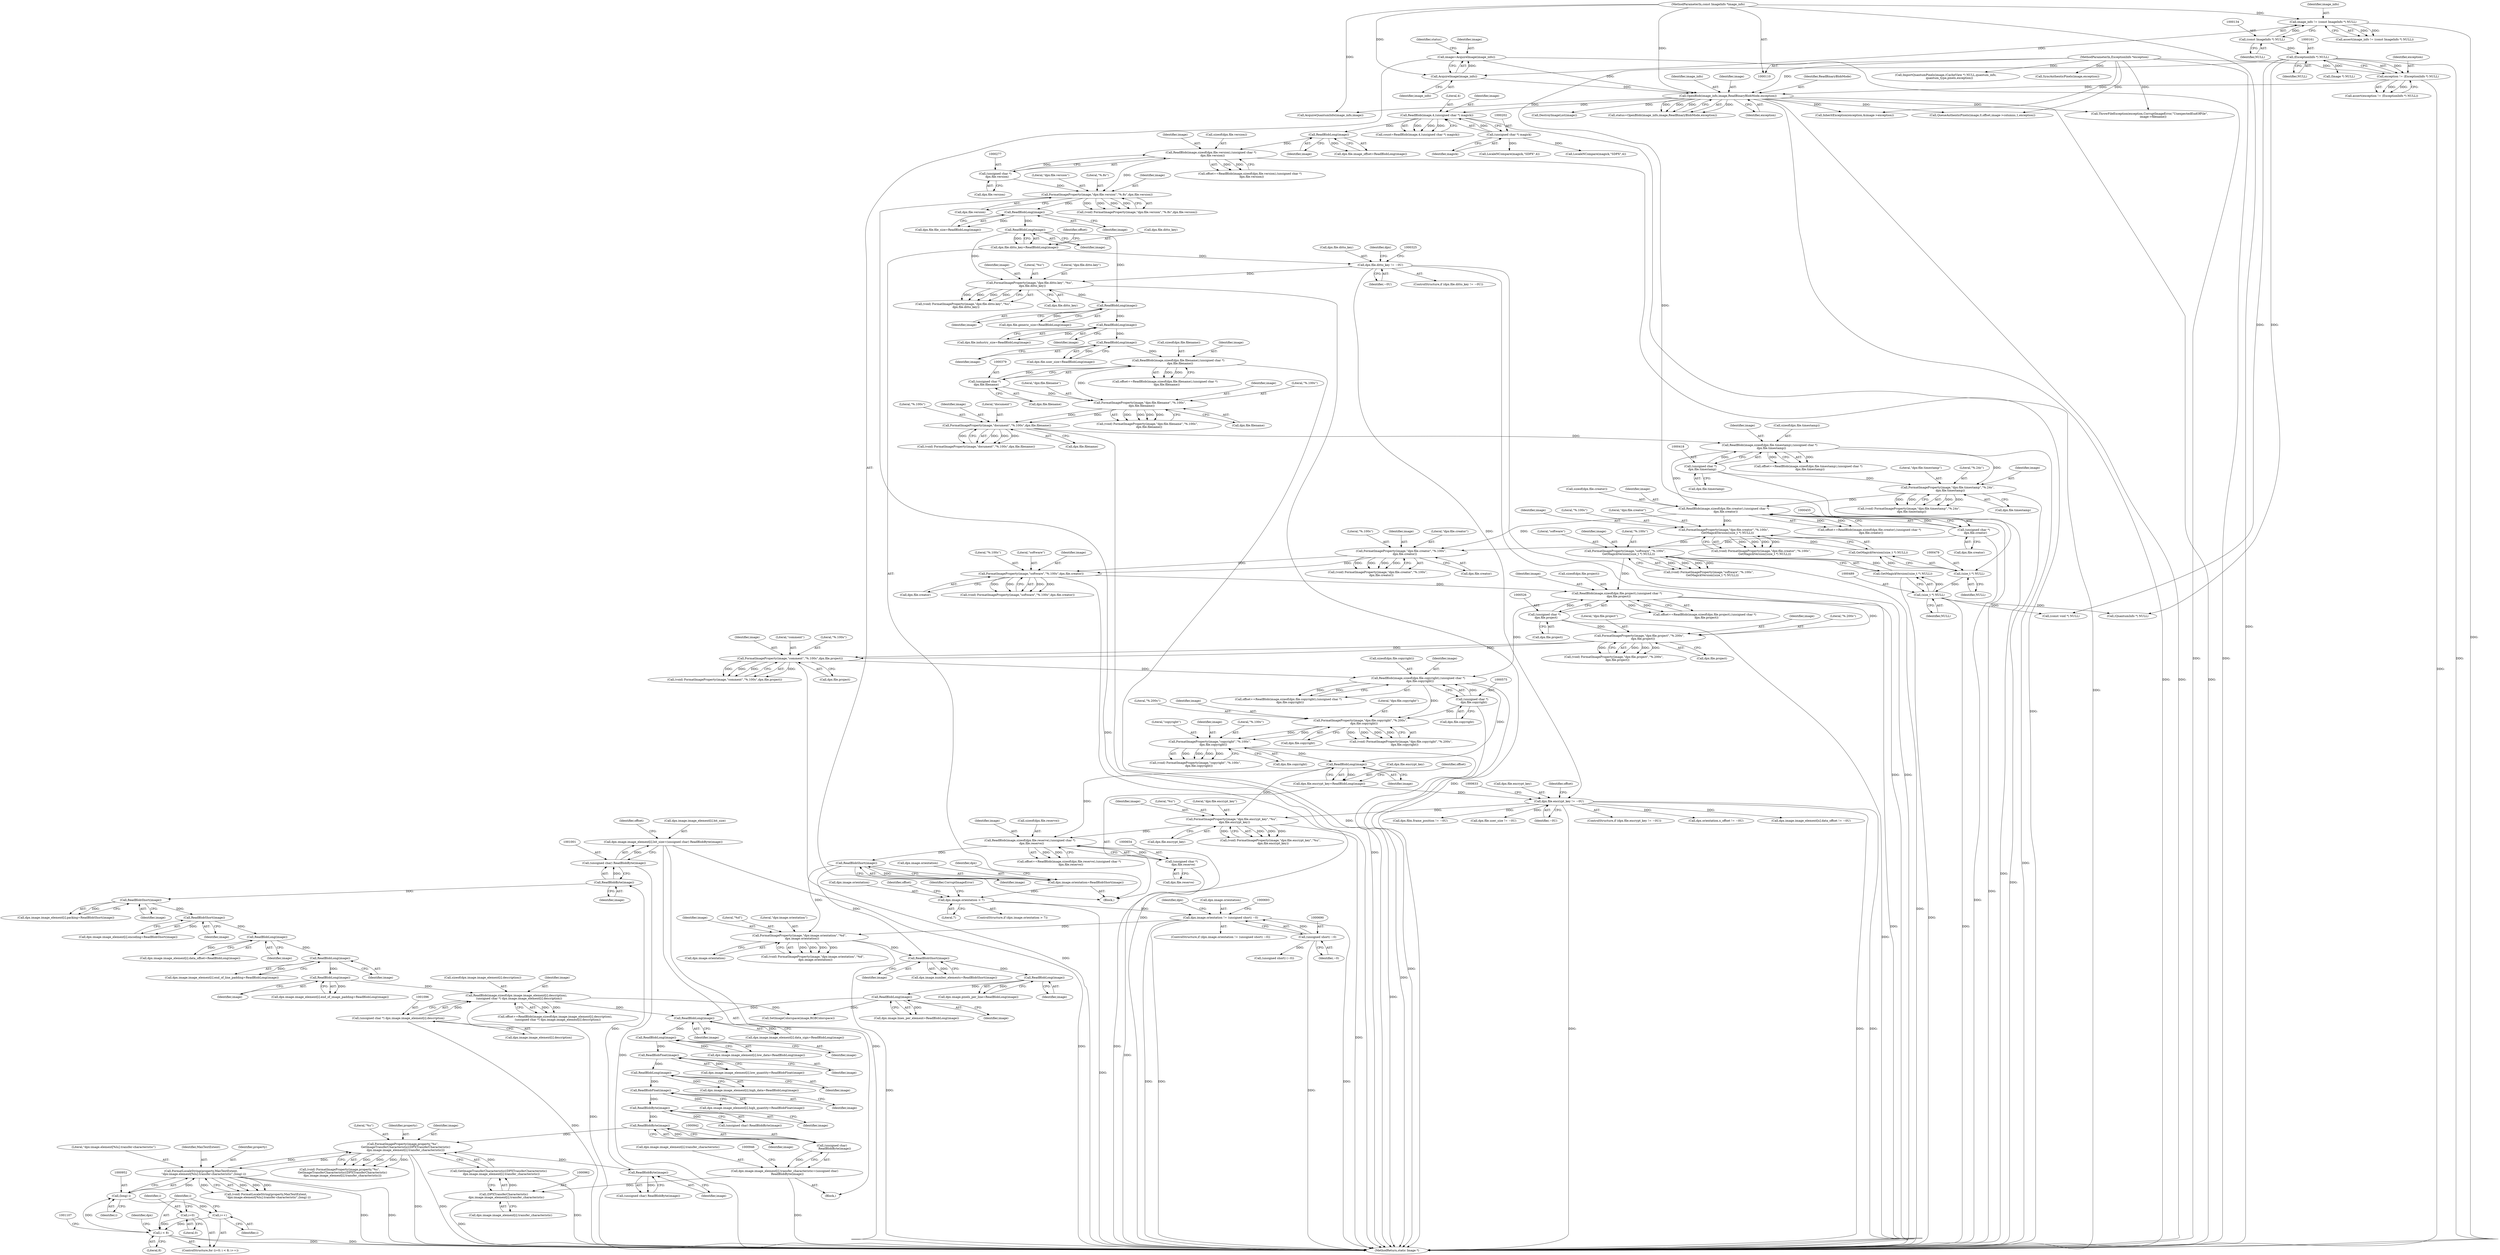 digraph "0_ImageMagick_f6e9d0d9955e85bdd7540b251cd50d598dacc5e6_14@array" {
"1000990" [label="(Call,dpx.image.image_element[i].bit_size=(unsigned char) ReadBlobByte(image))"];
"1001000" [label="(Call,(unsigned char) ReadBlobByte(image))"];
"1001002" [label="(Call,ReadBlobByte(image))"];
"1000986" [label="(Call,ReadBlobByte(image))"];
"1000956" [label="(Call,FormatImageProperty(image,property,\"%s\",\n      GetImageTransferCharacteristic((DPXTransferCharacteristic)\n      dpx.image.image_element[i].transfer_characteristic)))"];
"1000943" [label="(Call,ReadBlobByte(image))"];
"1000927" [label="(Call,ReadBlobByte(image))"];
"1000910" [label="(Call,ReadBlobFloat(image))"];
"1000895" [label="(Call,ReadBlobLong(image))"];
"1000880" [label="(Call,ReadBlobFloat(image))"];
"1000865" [label="(Call,ReadBlobLong(image))"];
"1000850" [label="(Call,ReadBlobLong(image))"];
"1000815" [label="(Call,ReadBlobLong(image))"];
"1000795" [label="(Call,ReadBlobLong(image))"];
"1000773" [label="(Call,ReadBlobShort(image))"];
"1000694" [label="(Call,FormatImageProperty(image,\"dpx:image.orientation\",\"%d\",\n      dpx.image.orientation))"];
"1000666" [label="(Call,ReadBlobShort(image))"];
"1000645" [label="(Call,ReadBlob(image,sizeof(dpx.file.reserve),(unsigned char *)\n    dpx.file.reserve))"];
"1000634" [label="(Call,FormatImageProperty(image,\"dpx:file.encrypt_key\",\"%u\",\n      dpx.file.encrypt_key))"];
"1000619" [label="(Call,ReadBlobLong(image))"];
"1000566" [label="(Call,ReadBlob(image,sizeof(dpx.file.copyright),(unsigned char *)\n    dpx.file.copyright))"];
"1000555" [label="(Call,FormatImageProperty(image,\"comment\",\"%.100s\",dpx.file.project))"];
"1000544" [label="(Call,FormatImageProperty(image,\"dpx:file.project\",\"%.200s\",\n        dpx.file.project))"];
"1000517" [label="(Call,ReadBlob(image,sizeof(dpx.file.project),(unsigned char *)\n    dpx.file.project))"];
"1000506" [label="(Call,FormatImageProperty(image,\"software\",\"%.100s\",dpx.file.creator))"];
"1000495" [label="(Call,FormatImageProperty(image,\"dpx:file.creator\",\"%.100s\",\n        dpx.file.creator))"];
"1000446" [label="(Call,ReadBlob(image,sizeof(dpx.file.creator),(unsigned char *)\n    dpx.file.creator))"];
"1000435" [label="(Call,FormatImageProperty(image,\"dpx:file.timestamp\",\"%.24s\",\n      dpx.file.timestamp))"];
"1000409" [label="(Call,ReadBlob(image,sizeof(dpx.file.timestamp),(unsigned char *)\n    dpx.file.timestamp))"];
"1000398" [label="(Call,FormatImageProperty(image,\"document\",\"%.100s\",dpx.file.filename))"];
"1000387" [label="(Call,FormatImageProperty(image,\"dpx:file.filename\",\"%.100s\",\n    dpx.file.filename))"];
"1000370" [label="(Call,ReadBlob(image,sizeof(dpx.file.filename),(unsigned char *)\n    dpx.file.filename))"];
"1000363" [label="(Call,ReadBlobLong(image))"];
"1000352" [label="(Call,ReadBlobLong(image))"];
"1000341" [label="(Call,ReadBlobLong(image))"];
"1000311" [label="(Call,ReadBlobLong(image))"];
"1000300" [label="(Call,ReadBlobLong(image))"];
"1000285" [label="(Call,FormatImageProperty(image,\"dpx:file.version\",\"%.8s\",dpx.file.version))"];
"1000268" [label="(Call,ReadBlob(image,sizeof(dpx.file.version),(unsigned char *)\n    dpx.file.version))"];
"1000261" [label="(Call,ReadBlobLong(image))"];
"1000198" [label="(Call,ReadBlob(image,4,(unsigned char *) magick))"];
"1000175" [label="(Call,OpenBlob(image_info,image,ReadBinaryBlobMode,exception))"];
"1000171" [label="(Call,AcquireImage(image_info))"];
"1000131" [label="(Call,image_info != (const ImageInfo *) NULL)"];
"1000111" [label="(MethodParameterIn,const ImageInfo *image_info)"];
"1000133" [label="(Call,(const ImageInfo *) NULL)"];
"1000169" [label="(Call,image=AcquireImage(image_info))"];
"1000158" [label="(Call,exception != (ExceptionInfo *) NULL)"];
"1000112" [label="(MethodParameterIn,ExceptionInfo *exception)"];
"1000160" [label="(Call,(ExceptionInfo *) NULL)"];
"1000201" [label="(Call,(unsigned char *) magick)"];
"1000276" [label="(Call,(unsigned char *)\n    dpx.file.version)"];
"1000326" [label="(Call,FormatImageProperty(image,\"dpx:file.ditto.key\",\"%u\",\n      dpx.file.ditto_key))"];
"1000317" [label="(Call,dpx.file.ditto_key != ~0U)"];
"1000305" [label="(Call,dpx.file.ditto_key=ReadBlobLong(image))"];
"1000378" [label="(Call,(unsigned char *)\n    dpx.file.filename)"];
"1000417" [label="(Call,(unsigned char *)\n    dpx.file.timestamp)"];
"1000454" [label="(Call,(unsigned char *)\n    dpx.file.creator)"];
"1000483" [label="(Call,FormatImageProperty(image,\"software\",\"%.100s\",\n        GetMagickVersion((size_t *) NULL)))"];
"1000473" [label="(Call,FormatImageProperty(image,\"dpx:file.creator\",\"%.100s\",\n        GetMagickVersion((size_t *) NULL)))"];
"1000477" [label="(Call,GetMagickVersion((size_t *) NULL))"];
"1000478" [label="(Call,(size_t *) NULL)"];
"1000487" [label="(Call,GetMagickVersion((size_t *) NULL))"];
"1000488" [label="(Call,(size_t *) NULL)"];
"1000525" [label="(Call,(unsigned char *)\n    dpx.file.project)"];
"1000574" [label="(Call,(unsigned char *)\n    dpx.file.copyright)"];
"1000604" [label="(Call,FormatImageProperty(image,\"copyright\",\"%.100s\",\n        dpx.file.copyright))"];
"1000593" [label="(Call,FormatImageProperty(image,\"dpx:file.copyright\",\"%.200s\",\n        dpx.file.copyright))"];
"1000625" [label="(Call,dpx.file.encrypt_key != ~0U)"];
"1000613" [label="(Call,dpx.file.encrypt_key=ReadBlobLong(image))"];
"1000653" [label="(Call,(unsigned char *)\n    dpx.file.reserve)"];
"1000683" [label="(Call,dpx.image.orientation != (unsigned short) ~0)"];
"1000669" [label="(Call,dpx.image.orientation > 7)"];
"1000660" [label="(Call,dpx.image.orientation=ReadBlobShort(image))"];
"1000689" [label="(Call,(unsigned short) ~0)"];
"1001083" [label="(Call,ReadBlob(image,sizeof(dpx.image.image_element[i].description),\n      (unsigned char *) dpx.image.image_element[i].description))"];
"1001076" [label="(Call,ReadBlobLong(image))"];
"1001061" [label="(Call,ReadBlobLong(image))"];
"1001046" [label="(Call,ReadBlobLong(image))"];
"1001031" [label="(Call,ReadBlobShort(image))"];
"1001016" [label="(Call,ReadBlobShort(image))"];
"1001095" [label="(Call,(unsigned char *) dpx.image.image_element[i].description)"];
"1000947" [label="(Call,FormatLocaleString(property,MaxTextExtent,\n      \"dpx:image.element[%lu].transfer-characteristic\",(long) i))"];
"1000951" [label="(Call,(long) i)"];
"1000833" [label="(Call,i < 8)"];
"1000836" [label="(Call,i++)"];
"1000830" [label="(Call,i=0)"];
"1000960" [label="(Call,GetImageTransferCharacteristic((DPXTransferCharacteristic)\n      dpx.image.image_element[i].transfer_characteristic))"];
"1000961" [label="(Call,(DPXTransferCharacteristic)\n      dpx.image.image_element[i].transfer_characteristic)"];
"1000931" [label="(Call,dpx.image.image_element[i].transfer_characteristic=(unsigned char)\n      ReadBlobByte(image))"];
"1000941" [label="(Call,(unsigned char)\n      ReadBlobByte(image))"];
"1000653" [label="(Call,(unsigned char *)\n    dpx.file.reserve)"];
"1000645" [label="(Call,ReadBlob(image,sizeof(dpx.file.reserve),(unsigned char *)\n    dpx.file.reserve))"];
"1000499" [label="(Call,dpx.file.creator)"];
"1000171" [label="(Call,AcquireImage(image_info))"];
"1000896" [label="(Identifier,image)"];
"1000327" [label="(Identifier,image)"];
"1000666" [label="(Call,ReadBlobShort(image))"];
"1000504" [label="(Call,(void) FormatImageProperty(image,\"software\",\"%.100s\",dpx.file.creator))"];
"1000402" [label="(Call,dpx.file.filename)"];
"1000895" [label="(Call,ReadBlobLong(image))"];
"1000795" [label="(Call,ReadBlobLong(image))"];
"1000269" [label="(Identifier,image)"];
"1000669" [label="(Call,dpx.image.orientation > 7)"];
"1000157" [label="(Call,assert(exception != (ExceptionInfo *) NULL))"];
"1000285" [label="(Call,FormatImageProperty(image,\"dpx:file.version\",\"%.8s\",dpx.file.version))"];
"1000626" [label="(Call,dpx.file.encrypt_key)"];
"1000608" [label="(Call,dpx.file.copyright)"];
"1000622" [label="(Identifier,offset)"];
"1000697" [label="(Literal,\"%d\")"];
"1000133" [label="(Call,(const ImageInfo *) NULL)"];
"1000706" [label="(Identifier,dpx)"];
"1000944" [label="(Identifier,image)"];
"1000387" [label="(Call,FormatImageProperty(image,\"dpx:file.filename\",\"%.100s\",\n    dpx.file.filename))"];
"1000435" [label="(Call,FormatImageProperty(image,\"dpx:file.timestamp\",\"%.24s\",\n      dpx.file.timestamp))"];
"1000596" [label="(Literal,\"%.200s\")"];
"1000931" [label="(Call,dpx.image.image_element[i].transfer_characteristic=(unsigned char)\n      ReadBlobByte(image))"];
"1000301" [label="(Identifier,image)"];
"1000845" [label="(Identifier,dpx)"];
"1001003" [label="(Identifier,image)"];
"1001016" [label="(Call,ReadBlobShort(image))"];
"1001006" [label="(Call,dpx.image.image_element[i].packing=ReadBlobShort(image))"];
"1000984" [label="(Call,(unsigned char) ReadBlobByte(image))"];
"1000796" [label="(Identifier,image)"];
"1000483" [label="(Call,FormatImageProperty(image,\"software\",\"%.100s\",\n        GetMagickVersion((size_t *) NULL)))"];
"1000286" [label="(Identifier,image)"];
"1000411" [label="(Call,sizeof(dpx.file.timestamp))"];
"1000159" [label="(Identifier,exception)"];
"1000638" [label="(Call,dpx.file.encrypt_key)"];
"1000419" [label="(Call,dpx.file.timestamp)"];
"1000576" [label="(Call,dpx.file.copyright)"];
"1000111" [label="(MethodParameterIn,const ImageInfo *image_info)"];
"1000548" [label="(Call,dpx.file.project)"];
"1000602" [label="(Call,(void) FormatImageProperty(image,\"copyright\",\"%.100s\",\n        dpx.file.copyright))"];
"1000454" [label="(Call,(unsigned char *)\n    dpx.file.creator)"];
"1001062" [label="(Identifier,image)"];
"1000160" [label="(Call,(ExceptionInfo *) NULL)"];
"1000474" [label="(Identifier,image)"];
"1000199" [label="(Identifier,image)"];
"1000635" [label="(Identifier,image)"];
"1000323" [label="(Identifier,~0U)"];
"1000446" [label="(Call,ReadBlob(image,sizeof(dpx.file.creator),(unsigned char *)\n    dpx.file.creator))"];
"1000689" [label="(Call,(unsigned short) ~0)"];
"1000637" [label="(Literal,\"%u\")"];
"1000865" [label="(Call,ReadBlobLong(image))"];
"1000317" [label="(Call,dpx.file.ditto_key != ~0U)"];
"1000135" [label="(Identifier,NULL)"];
"1000179" [label="(Identifier,exception)"];
"1000990" [label="(Call,dpx.image.image_element[i].bit_size=(unsigned char) ReadBlobByte(image))"];
"1000925" [label="(Call,(unsigned char) ReadBlobByte(image))"];
"1000949" [label="(Identifier,MaxTextExtent)"];
"1001005" [label="(Identifier,offset)"];
"1000961" [label="(Call,(DPXTransferCharacteristic)\n      dpx.image.image_element[i].transfer_characteristic)"];
"1000196" [label="(Call,count=ReadBlob(image,4,(unsigned char *) magick))"];
"1000691" [label="(Identifier,~0)"];
"1003202" [label="(Call,ImportQuantumPixels(image,(CacheView *) NULL,quantum_info,\n        quantum_type,pixels,exception))"];
"1000591" [label="(Call,(void) FormatImageProperty(image,\"dpx:file.copyright\",\"%.200s\",\n        dpx.file.copyright))"];
"1000175" [label="(Call,OpenBlob(image_info,image,ReadBinaryBlobMode,exception))"];
"1000694" [label="(Call,FormatImageProperty(image,\"dpx:image.orientation\",\"%d\",\n      dpx.image.orientation))"];
"1000478" [label="(Call,(size_t *) NULL)"];
"1000316" [label="(ControlStructure,if (dpx.file.ditto_key != ~0U))"];
"1000363" [label="(Call,ReadBlobLong(image))"];
"1000294" [label="(Call,dpx.file.file_size=ReadBlobLong(image))"];
"1000203" [label="(Identifier,magick)"];
"1001081" [label="(Call,offset+=ReadBlob(image,sizeof(dpx.image.image_element[i].description),\n      (unsigned char *) dpx.image.image_element[i].description))"];
"1000132" [label="(Identifier,image_info)"];
"1000594" [label="(Identifier,image)"];
"1000177" [label="(Identifier,image)"];
"1000262" [label="(Identifier,image)"];
"1000544" [label="(Call,FormatImageProperty(image,\"dpx:file.project\",\"%.200s\",\n        dpx.file.project))"];
"1000837" [label="(Identifier,i)"];
"1000270" [label="(Call,sizeof(dpx.file.version))"];
"1001108" [label="(Call,SetImageColorspace(image,RGBColorspace))"];
"1000318" [label="(Call,dpx.file.ditto_key)"];
"1000963" [label="(Call,dpx.image.image_element[i].transfer_characteristic)"];
"1000558" [label="(Literal,\"%.100s\")"];
"1000326" [label="(Call,FormatImageProperty(image,\"dpx:file.ditto.key\",\"%u\",\n      dpx.file.ditto_key))"];
"1000545" [label="(Identifier,image)"];
"1000388" [label="(Identifier,image)"];
"1000698" [label="(Call,dpx.image.orientation)"];
"1000385" [label="(Call,(void) FormatImageProperty(image,\"dpx:file.filename\",\"%.100s\",\n    dpx.file.filename))"];
"1000928" [label="(Identifier,image)"];
"1000130" [label="(Call,assert(image_info != (const ImageInfo *) NULL))"];
"1000448" [label="(Call,sizeof(dpx.file.creator))"];
"1000567" [label="(Identifier,image)"];
"1000438" [label="(Literal,\"%.24s\")"];
"1000605" [label="(Identifier,image)"];
"1000850" [label="(Call,ReadBlobLong(image))"];
"1000255" [label="(Call,dpx.file.image_offset=ReadBlobLong(image))"];
"1000187" [label="(Call,DestroyImageList(image))"];
"1000407" [label="(Call,offset+=ReadBlob(image,sizeof(dpx.file.timestamp),(unsigned char *)\n    dpx.file.timestamp))"];
"1000525" [label="(Call,(unsigned char *)\n    dpx.file.project)"];
"1000680" [label="(Identifier,offset)"];
"1000481" [label="(Call,(void) FormatImageProperty(image,\"software\",\"%.100s\",\n        GetMagickVersion((size_t *) NULL)))"];
"1000490" [label="(Identifier,NULL)"];
"1000624" [label="(ControlStructure,if (dpx.file.encrypt_key != ~0U))"];
"1000774" [label="(Identifier,image)"];
"1000696" [label="(Literal,\"dpx:image.orientation\")"];
"1001095" [label="(Call,(unsigned char *) dpx.image.image_element[i].description)"];
"1000667" [label="(Identifier,image)"];
"1000471" [label="(Call,(void) FormatImageProperty(image,\"dpx:file.creator\",\"%.100s\",\n        GetMagickVersion((size_t *) NULL)))"];
"1000831" [label="(Identifier,i)"];
"1000380" [label="(Call,dpx.file.filename)"];
"1000692" [label="(Call,(void) FormatImageProperty(image,\"dpx:image.orientation\",\"%d\",\n      dpx.image.orientation))"];
"1000329" [label="(Literal,\"%u\")"];
"1000417" [label="(Call,(unsigned char *)\n    dpx.file.timestamp)"];
"1000631" [label="(Identifier,~0U)"];
"1000625" [label="(Call,dpx.file.encrypt_key != ~0U)"];
"1000447" [label="(Identifier,image)"];
"1000214" [label="(Call,LocaleNCompare(magick,\"SDPX\",4))"];
"1000838" [label="(Block,)"];
"1000636" [label="(Literal,\"dpx:file.encrypt_key\")"];
"1000519" [label="(Call,sizeof(dpx.file.project))"];
"1000947" [label="(Call,FormatLocaleString(property,MaxTextExtent,\n      \"dpx:image.element[%lu].transfer-characteristic\",(long) i))"];
"1000866" [label="(Identifier,image)"];
"1000604" [label="(Call,FormatImageProperty(image,\"copyright\",\"%.100s\",\n        dpx.file.copyright))"];
"1000593" [label="(Call,FormatImageProperty(image,\"dpx:file.copyright\",\"%.200s\",\n        dpx.file.copyright))"];
"1000991" [label="(Call,dpx.image.image_element[i].bit_size)"];
"1000305" [label="(Call,dpx.file.ditto_key=ReadBlobLong(image))"];
"1000401" [label="(Literal,\"%.100s\")"];
"1000835" [label="(Literal,8)"];
"1000378" [label="(Call,(unsigned char *)\n    dpx.file.filename)"];
"1000607" [label="(Literal,\"%.100s\")"];
"1000941" [label="(Call,(unsigned char)\n      ReadBlobByte(image))"];
"1000644" [label="(Identifier,offset)"];
"1001149" [label="(Call,dpx.orientation.x_offset != ~0U)"];
"1000364" [label="(Identifier,image)"];
"1000816" [label="(Identifier,image)"];
"1000357" [label="(Call,dpx.file.user_size=ReadBlobLong(image))"];
"1000480" [label="(Identifier,NULL)"];
"1000597" [label="(Call,dpx.file.copyright)"];
"1000371" [label="(Identifier,image)"];
"1000620" [label="(Identifier,image)"];
"1000162" [label="(Identifier,NULL)"];
"1001046" [label="(Call,ReadBlobLong(image))"];
"1000855" [label="(Call,dpx.image.image_element[i].low_data=ReadBlobLong(image))"];
"1000809" [label="(Call,dpx.image.lines_per_element=ReadBlobLong(image))"];
"1000951" [label="(Call,(long) i)"];
"1000306" [label="(Call,dpx.file.ditto_key)"];
"1000287" [label="(Literal,\"dpx:file.version\")"];
"1000237" [label="(Call,LocaleNCompare(magick,\"SDPX\",4))"];
"1000568" [label="(Call,sizeof(dpx.file.copyright))"];
"1000559" [label="(Call,dpx.file.project)"];
"1000353" [label="(Identifier,image)"];
"1000943" [label="(Call,ReadBlobByte(image))"];
"1000300" [label="(Call,ReadBlobLong(image))"];
"1001000" [label="(Call,(unsigned char) ReadBlobByte(image))"];
"1003245" [label="(Call,ThrowFileException(exception,CorruptImageError,\"UnexpectedEndOfFile\",\n        image->filename))"];
"1000342" [label="(Identifier,image)"];
"1001032" [label="(Identifier,image)"];
"1000444" [label="(Call,offset+=ReadBlob(image,sizeof(dpx.file.creator),(unsigned char *)\n    dpx.file.creator))"];
"1000556" [label="(Identifier,image)"];
"1000695" [label="(Identifier,image)"];
"1000555" [label="(Call,FormatImageProperty(image,\"comment\",\"%.100s\",dpx.file.project))"];
"1002808" [label="(Call,dpx.image.image_element[n].data_offset != ~0U)"];
"1000507" [label="(Identifier,image)"];
"1000643" [label="(Call,offset+=ReadBlob(image,sizeof(dpx.file.reserve),(unsigned char *)\n    dpx.file.reserve))"];
"1000439" [label="(Call,dpx.file.timestamp)"];
"1000655" [label="(Call,dpx.file.reserve)"];
"1000476" [label="(Literal,\"%.100s\")"];
"1000488" [label="(Call,(size_t *) NULL)"];
"1000517" [label="(Call,ReadBlob(image,sizeof(dpx.file.project),(unsigned char *)\n    dpx.file.project))"];
"1000473" [label="(Call,FormatImageProperty(image,\"dpx:file.creator\",\"%.100s\",\n        GetMagickVersion((size_t *) NULL)))"];
"1000956" [label="(Call,FormatImageProperty(image,property,\"%s\",\n      GetImageTransferCharacteristic((DPXTransferCharacteristic)\n      dpx.image.image_element[i].transfer_characteristic)))"];
"1000493" [label="(Call,(void) FormatImageProperty(image,\"dpx:file.creator\",\"%.100s\",\n        dpx.file.creator))"];
"1000510" [label="(Call,dpx.file.creator)"];
"1003068" [label="(Call,(QuantumInfo *) NULL)"];
"1000885" [label="(Call,dpx.image.image_element[i].high_data=ReadBlobLong(image))"];
"1000497" [label="(Literal,\"dpx:file.creator\")"];
"1000834" [label="(Identifier,i)"];
"1000477" [label="(Call,GetMagickVersion((size_t *) NULL))"];
"1000542" [label="(Call,(void) FormatImageProperty(image,\"dpx:file.project\",\"%.200s\",\n        dpx.file.project))"];
"1001083" [label="(Call,ReadBlob(image,sizeof(dpx.image.image_element[i].description),\n      (unsigned char *) dpx.image.image_element[i].description))"];
"1000506" [label="(Call,FormatImageProperty(image,\"software\",\"%.100s\",dpx.file.creator))"];
"1000283" [label="(Call,(void) FormatImageProperty(image,\"dpx:file.version\",\"%.8s\",dpx.file.version))"];
"1000836" [label="(Call,i++)"];
"1000436" [label="(Identifier,image)"];
"1001500" [label="(Call,(unsigned short) (~0))"];
"1000958" [label="(Identifier,property)"];
"1000553" [label="(Call,(void) FormatImageProperty(image,\"comment\",\"%.100s\",dpx.file.project))"];
"1000953" [label="(Identifier,i)"];
"1000870" [label="(Call,dpx.image.image_element[i].low_quantity=ReadBlobFloat(image))"];
"1000927" [label="(Call,ReadBlobByte(image))"];
"1000829" [label="(ControlStructure,for (i=0; i < 8; i++))"];
"1000261" [label="(Call,ReadBlobLong(image))"];
"1000487" [label="(Call,GetMagickVersion((size_t *) NULL))"];
"1000112" [label="(MethodParameterIn,ExceptionInfo *exception)"];
"1000677" [label="(Identifier,CorruptImageError)"];
"1001066" [label="(Call,dpx.image.image_element[i].end_of_image_padding=ReadBlobLong(image))"];
"1000372" [label="(Call,sizeof(dpx.file.filename))"];
"1000518" [label="(Identifier,image)"];
"1000266" [label="(Call,offset+=ReadBlob(image,sizeof(dpx.file.version),(unsigned char *)\n    dpx.file.version))"];
"1000338" [label="(Identifier,dpx)"];
"1000486" [label="(Literal,\"%.100s\")"];
"1000198" [label="(Call,ReadBlob(image,4,(unsigned char *) magick))"];
"1000606" [label="(Literal,\"copyright\")"];
"1000311" [label="(Call,ReadBlobLong(image))"];
"1000661" [label="(Call,dpx.image.orientation)"];
"1001051" [label="(Call,dpx.image.image_element[i].end_of_line_padding=ReadBlobLong(image))"];
"1000169" [label="(Call,image=AcquireImage(image_info))"];
"1000564" [label="(Call,offset+=ReadBlob(image,sizeof(dpx.file.copyright),(unsigned char *)\n    dpx.file.copyright))"];
"1000131" [label="(Call,image_info != (const ImageInfo *) NULL)"];
"1003216" [label="(Call,SyncAuthenticPixels(image,exception))"];
"1000945" [label="(Call,(void) FormatLocaleString(property,MaxTextExtent,\n      \"dpx:image.element[%lu].transfer-characteristic\",(long) i))"];
"1000773" [label="(Call,ReadBlobShort(image))"];
"1000437" [label="(Literal,\"dpx:file.timestamp\")"];
"1000370" [label="(Call,ReadBlob(image,sizeof(dpx.file.filename),(unsigned char *)\n    dpx.file.filename))"];
"1000396" [label="(Call,(void) FormatImageProperty(image,\"document\",\"%.100s\",dpx.file.filename))"];
"1001871" [label="(Call,dpx.film.frame_position != ~0U)"];
"1003180" [label="(Call,QueueAuthenticPixels(image,0,offset,image->columns,1,exception))"];
"1001047" [label="(Identifier,image)"];
"1001085" [label="(Call,sizeof(dpx.image.image_element[i].description))"];
"1000158" [label="(Call,exception != (ExceptionInfo *) NULL)"];
"1001061" [label="(Call,ReadBlobLong(image))"];
"1000595" [label="(Literal,\"dpx:file.copyright\")"];
"1000433" [label="(Call,(void) FormatImageProperty(image,\"dpx:file.timestamp\",\"%.24s\",\n      dpx.file.timestamp))"];
"1001076" [label="(Call,ReadBlobLong(image))"];
"1000960" [label="(Call,GetImageTransferCharacteristic((DPXTransferCharacteristic)\n      dpx.image.image_element[i].transfer_characteristic))"];
"1000527" [label="(Call,dpx.file.project)"];
"1000900" [label="(Call,dpx.image.image_element[i].high_quantity=ReadBlobFloat(image))"];
"1000815" [label="(Call,ReadBlobLong(image))"];
"1002781" [label="(Call,InheritException(exception,&image->exception))"];
"1000613" [label="(Call,dpx.file.encrypt_key=ReadBlobLong(image))"];
"1000390" [label="(Literal,\"%.100s\")"];
"1000614" [label="(Call,dpx.file.encrypt_key)"];
"1000767" [label="(Call,dpx.image.number_elements=ReadBlobShort(image))"];
"1000911" [label="(Identifier,image)"];
"1000328" [label="(Literal,\"dpx:file.ditto.key\")"];
"1000288" [label="(Literal,\"%.8s\")"];
"1003259" [label="(MethodReturn,static Image *)"];
"1000498" [label="(Literal,\"%.100s\")"];
"1000200" [label="(Literal,4)"];
"1000682" [label="(ControlStructure,if (dpx.image.orientation != (unsigned short) ~0))"];
"1001021" [label="(Call,dpx.image.image_element[i].encoding=ReadBlobShort(image))"];
"1001017" [label="(Identifier,image)"];
"1000515" [label="(Call,offset+=ReadBlob(image,sizeof(dpx.file.project),(unsigned char *)\n    dpx.file.project))"];
"1000647" [label="(Call,sizeof(dpx.file.reserve))"];
"1000670" [label="(Call,dpx.image.orientation)"];
"1002694" [label="(Call,(const void *) NULL)"];
"1000398" [label="(Call,FormatImageProperty(image,\"document\",\"%.100s\",dpx.file.filename))"];
"1000646" [label="(Identifier,image)"];
"1000341" [label="(Call,ReadBlobLong(image))"];
"1000948" [label="(Identifier,property)"];
"1000324" [label="(Call,(void) FormatImageProperty(image,\"dpx:file.ditto.key\",\"%u\",\n      dpx.file.ditto_key))"];
"1000496" [label="(Identifier,image)"];
"1000173" [label="(Call,status=OpenBlob(image_info,image,ReadBinaryBlobMode,exception))"];
"1000352" [label="(Call,ReadBlobLong(image))"];
"1000475" [label="(Literal,\"dpx:file.creator\")"];
"1001031" [label="(Call,ReadBlobShort(image))"];
"1000789" [label="(Call,dpx.image.pixels_per_line=ReadBlobLong(image))"];
"1000632" [label="(Call,(void) FormatImageProperty(image,\"dpx:file.encrypt_key\",\"%u\",\n      dpx.file.encrypt_key))"];
"1000368" [label="(Call,offset+=ReadBlob(image,sizeof(dpx.file.filename),(unsigned char *)\n    dpx.file.filename))"];
"1000113" [label="(Block,)"];
"1000509" [label="(Literal,\"%.100s\")"];
"1000910" [label="(Call,ReadBlobFloat(image))"];
"1000399" [label="(Identifier,image)"];
"1000957" [label="(Identifier,image)"];
"1001097" [label="(Call,dpx.image.image_element[i].description)"];
"1000170" [label="(Identifier,image)"];
"1000574" [label="(Call,(unsigned char *)\n    dpx.file.copyright)"];
"1000668" [label="(ControlStructure,if (dpx.image.orientation > 7))"];
"1000201" [label="(Call,(unsigned char *) magick)"];
"1000389" [label="(Literal,\"dpx:file.filename\")"];
"1000672" [label="(Identifier,dpx)"];
"1000346" [label="(Call,dpx.file.industry_size=ReadBlobLong(image))"];
"1000276" [label="(Call,(unsigned char *)\n    dpx.file.version)"];
"1000190" [label="(Call,(Image *) NULL)"];
"1000409" [label="(Call,ReadBlob(image,sizeof(dpx.file.timestamp),(unsigned char *)\n    dpx.file.timestamp))"];
"1001036" [label="(Call,dpx.image.image_element[i].data_offset=ReadBlobLong(image))"];
"1000400" [label="(Literal,\"document\")"];
"1000172" [label="(Identifier,image_info)"];
"1003062" [label="(Call,AcquireQuantumInfo(image_info,image))"];
"1000335" [label="(Call,dpx.file.generic_size=ReadBlobLong(image))"];
"1001084" [label="(Identifier,image)"];
"1000547" [label="(Literal,\"%.200s\")"];
"1000278" [label="(Call,dpx.file.version)"];
"1000557" [label="(Literal,\"comment\")"];
"1000546" [label="(Literal,\"dpx:file.project\")"];
"1000566" [label="(Call,ReadBlob(image,sizeof(dpx.file.copyright),(unsigned char *)\n    dpx.file.copyright))"];
"1000456" [label="(Call,dpx.file.creator)"];
"1000851" [label="(Identifier,image)"];
"1000959" [label="(Literal,\"%s\")"];
"1000880" [label="(Call,ReadBlobFloat(image))"];
"1000619" [label="(Call,ReadBlobLong(image))"];
"1000634" [label="(Call,FormatImageProperty(image,\"dpx:file.encrypt_key\",\"%u\",\n      dpx.file.encrypt_key))"];
"1000485" [label="(Literal,\"software\")"];
"1000178" [label="(Identifier,ReadBinaryBlobMode)"];
"1000832" [label="(Literal,0)"];
"1000954" [label="(Call,(void) FormatImageProperty(image,property,\"%s\",\n      GetImageTransferCharacteristic((DPXTransferCharacteristic)\n      dpx.image.image_element[i].transfer_characteristic)))"];
"1000684" [label="(Call,dpx.image.orientation)"];
"1000987" [label="(Identifier,image)"];
"1000675" [label="(Literal,7)"];
"1000833" [label="(Call,i < 8)"];
"1002668" [label="(Call,dpx.file.user_size != ~0U)"];
"1000881" [label="(Identifier,image)"];
"1000410" [label="(Identifier,image)"];
"1000312" [label="(Identifier,image)"];
"1000176" [label="(Identifier,image_info)"];
"1000660" [label="(Call,dpx.image.orientation=ReadBlobShort(image))"];
"1000484" [label="(Identifier,image)"];
"1000330" [label="(Call,dpx.file.ditto_key)"];
"1001077" [label="(Identifier,image)"];
"1000950" [label="(Literal,\"dpx:image.element[%lu].transfer-characteristic\")"];
"1000508" [label="(Literal,\"software\")"];
"1000174" [label="(Identifier,status)"];
"1000830" [label="(Call,i=0)"];
"1001002" [label="(Call,ReadBlobByte(image))"];
"1000495" [label="(Call,FormatImageProperty(image,\"dpx:file.creator\",\"%.100s\",\n        dpx.file.creator))"];
"1000683" [label="(Call,dpx.image.orientation != (unsigned short) ~0)"];
"1000391" [label="(Call,dpx.file.filename)"];
"1000289" [label="(Call,dpx.file.version)"];
"1000986" [label="(Call,ReadBlobByte(image))"];
"1000268" [label="(Call,ReadBlob(image,sizeof(dpx.file.version),(unsigned char *)\n    dpx.file.version))"];
"1000840" [label="(Call,dpx.image.image_element[i].data_sign=ReadBlobLong(image))"];
"1000314" [label="(Identifier,offset)"];
"1000932" [label="(Call,dpx.image.image_element[i].transfer_characteristic)"];
"1000990" -> "1000838"  [label="AST: "];
"1000990" -> "1001000"  [label="CFG: "];
"1000991" -> "1000990"  [label="AST: "];
"1001000" -> "1000990"  [label="AST: "];
"1001005" -> "1000990"  [label="CFG: "];
"1000990" -> "1003259"  [label="DDG: "];
"1000990" -> "1003259"  [label="DDG: "];
"1001000" -> "1000990"  [label="DDG: "];
"1001000" -> "1001002"  [label="CFG: "];
"1001001" -> "1001000"  [label="AST: "];
"1001002" -> "1001000"  [label="AST: "];
"1001000" -> "1003259"  [label="DDG: "];
"1001002" -> "1001000"  [label="DDG: "];
"1001002" -> "1001003"  [label="CFG: "];
"1001003" -> "1001002"  [label="AST: "];
"1000986" -> "1001002"  [label="DDG: "];
"1001002" -> "1001016"  [label="DDG: "];
"1000986" -> "1000984"  [label="AST: "];
"1000986" -> "1000987"  [label="CFG: "];
"1000987" -> "1000986"  [label="AST: "];
"1000984" -> "1000986"  [label="CFG: "];
"1000986" -> "1000984"  [label="DDG: "];
"1000956" -> "1000986"  [label="DDG: "];
"1000956" -> "1000954"  [label="AST: "];
"1000956" -> "1000960"  [label="CFG: "];
"1000957" -> "1000956"  [label="AST: "];
"1000958" -> "1000956"  [label="AST: "];
"1000959" -> "1000956"  [label="AST: "];
"1000960" -> "1000956"  [label="AST: "];
"1000954" -> "1000956"  [label="CFG: "];
"1000956" -> "1003259"  [label="DDG: "];
"1000956" -> "1003259"  [label="DDG: "];
"1000956" -> "1000947"  [label="DDG: "];
"1000956" -> "1000954"  [label="DDG: "];
"1000956" -> "1000954"  [label="DDG: "];
"1000956" -> "1000954"  [label="DDG: "];
"1000956" -> "1000954"  [label="DDG: "];
"1000943" -> "1000956"  [label="DDG: "];
"1000947" -> "1000956"  [label="DDG: "];
"1000960" -> "1000956"  [label="DDG: "];
"1000943" -> "1000941"  [label="AST: "];
"1000943" -> "1000944"  [label="CFG: "];
"1000944" -> "1000943"  [label="AST: "];
"1000941" -> "1000943"  [label="CFG: "];
"1000943" -> "1000941"  [label="DDG: "];
"1000927" -> "1000943"  [label="DDG: "];
"1000927" -> "1000925"  [label="AST: "];
"1000927" -> "1000928"  [label="CFG: "];
"1000928" -> "1000927"  [label="AST: "];
"1000925" -> "1000927"  [label="CFG: "];
"1000927" -> "1000925"  [label="DDG: "];
"1000910" -> "1000927"  [label="DDG: "];
"1000910" -> "1000900"  [label="AST: "];
"1000910" -> "1000911"  [label="CFG: "];
"1000911" -> "1000910"  [label="AST: "];
"1000900" -> "1000910"  [label="CFG: "];
"1000910" -> "1000900"  [label="DDG: "];
"1000895" -> "1000910"  [label="DDG: "];
"1000895" -> "1000885"  [label="AST: "];
"1000895" -> "1000896"  [label="CFG: "];
"1000896" -> "1000895"  [label="AST: "];
"1000885" -> "1000895"  [label="CFG: "];
"1000895" -> "1000885"  [label="DDG: "];
"1000880" -> "1000895"  [label="DDG: "];
"1000880" -> "1000870"  [label="AST: "];
"1000880" -> "1000881"  [label="CFG: "];
"1000881" -> "1000880"  [label="AST: "];
"1000870" -> "1000880"  [label="CFG: "];
"1000880" -> "1000870"  [label="DDG: "];
"1000865" -> "1000880"  [label="DDG: "];
"1000865" -> "1000855"  [label="AST: "];
"1000865" -> "1000866"  [label="CFG: "];
"1000866" -> "1000865"  [label="AST: "];
"1000855" -> "1000865"  [label="CFG: "];
"1000865" -> "1000855"  [label="DDG: "];
"1000850" -> "1000865"  [label="DDG: "];
"1000850" -> "1000840"  [label="AST: "];
"1000850" -> "1000851"  [label="CFG: "];
"1000851" -> "1000850"  [label="AST: "];
"1000840" -> "1000850"  [label="CFG: "];
"1000850" -> "1000840"  [label="DDG: "];
"1000815" -> "1000850"  [label="DDG: "];
"1001083" -> "1000850"  [label="DDG: "];
"1000815" -> "1000809"  [label="AST: "];
"1000815" -> "1000816"  [label="CFG: "];
"1000816" -> "1000815"  [label="AST: "];
"1000809" -> "1000815"  [label="CFG: "];
"1000815" -> "1000809"  [label="DDG: "];
"1000795" -> "1000815"  [label="DDG: "];
"1000815" -> "1001108"  [label="DDG: "];
"1000795" -> "1000789"  [label="AST: "];
"1000795" -> "1000796"  [label="CFG: "];
"1000796" -> "1000795"  [label="AST: "];
"1000789" -> "1000795"  [label="CFG: "];
"1000795" -> "1000789"  [label="DDG: "];
"1000773" -> "1000795"  [label="DDG: "];
"1000773" -> "1000767"  [label="AST: "];
"1000773" -> "1000774"  [label="CFG: "];
"1000774" -> "1000773"  [label="AST: "];
"1000767" -> "1000773"  [label="CFG: "];
"1000773" -> "1000767"  [label="DDG: "];
"1000694" -> "1000773"  [label="DDG: "];
"1000666" -> "1000773"  [label="DDG: "];
"1000694" -> "1000692"  [label="AST: "];
"1000694" -> "1000698"  [label="CFG: "];
"1000695" -> "1000694"  [label="AST: "];
"1000696" -> "1000694"  [label="AST: "];
"1000697" -> "1000694"  [label="AST: "];
"1000698" -> "1000694"  [label="AST: "];
"1000692" -> "1000694"  [label="CFG: "];
"1000694" -> "1003259"  [label="DDG: "];
"1000694" -> "1000692"  [label="DDG: "];
"1000694" -> "1000692"  [label="DDG: "];
"1000694" -> "1000692"  [label="DDG: "];
"1000694" -> "1000692"  [label="DDG: "];
"1000666" -> "1000694"  [label="DDG: "];
"1000683" -> "1000694"  [label="DDG: "];
"1000666" -> "1000660"  [label="AST: "];
"1000666" -> "1000667"  [label="CFG: "];
"1000667" -> "1000666"  [label="AST: "];
"1000660" -> "1000666"  [label="CFG: "];
"1000666" -> "1000660"  [label="DDG: "];
"1000645" -> "1000666"  [label="DDG: "];
"1000645" -> "1000643"  [label="AST: "];
"1000645" -> "1000653"  [label="CFG: "];
"1000646" -> "1000645"  [label="AST: "];
"1000647" -> "1000645"  [label="AST: "];
"1000653" -> "1000645"  [label="AST: "];
"1000643" -> "1000645"  [label="CFG: "];
"1000645" -> "1003259"  [label="DDG: "];
"1000645" -> "1000643"  [label="DDG: "];
"1000645" -> "1000643"  [label="DDG: "];
"1000634" -> "1000645"  [label="DDG: "];
"1000619" -> "1000645"  [label="DDG: "];
"1000653" -> "1000645"  [label="DDG: "];
"1000634" -> "1000632"  [label="AST: "];
"1000634" -> "1000638"  [label="CFG: "];
"1000635" -> "1000634"  [label="AST: "];
"1000636" -> "1000634"  [label="AST: "];
"1000637" -> "1000634"  [label="AST: "];
"1000638" -> "1000634"  [label="AST: "];
"1000632" -> "1000634"  [label="CFG: "];
"1000634" -> "1003259"  [label="DDG: "];
"1000634" -> "1000632"  [label="DDG: "];
"1000634" -> "1000632"  [label="DDG: "];
"1000634" -> "1000632"  [label="DDG: "];
"1000634" -> "1000632"  [label="DDG: "];
"1000619" -> "1000634"  [label="DDG: "];
"1000625" -> "1000634"  [label="DDG: "];
"1000619" -> "1000613"  [label="AST: "];
"1000619" -> "1000620"  [label="CFG: "];
"1000620" -> "1000619"  [label="AST: "];
"1000613" -> "1000619"  [label="CFG: "];
"1000619" -> "1000613"  [label="DDG: "];
"1000566" -> "1000619"  [label="DDG: "];
"1000604" -> "1000619"  [label="DDG: "];
"1000566" -> "1000564"  [label="AST: "];
"1000566" -> "1000574"  [label="CFG: "];
"1000567" -> "1000566"  [label="AST: "];
"1000568" -> "1000566"  [label="AST: "];
"1000574" -> "1000566"  [label="AST: "];
"1000564" -> "1000566"  [label="CFG: "];
"1000566" -> "1003259"  [label="DDG: "];
"1000566" -> "1000564"  [label="DDG: "];
"1000566" -> "1000564"  [label="DDG: "];
"1000555" -> "1000566"  [label="DDG: "];
"1000517" -> "1000566"  [label="DDG: "];
"1000574" -> "1000566"  [label="DDG: "];
"1000566" -> "1000593"  [label="DDG: "];
"1000555" -> "1000553"  [label="AST: "];
"1000555" -> "1000559"  [label="CFG: "];
"1000556" -> "1000555"  [label="AST: "];
"1000557" -> "1000555"  [label="AST: "];
"1000558" -> "1000555"  [label="AST: "];
"1000559" -> "1000555"  [label="AST: "];
"1000553" -> "1000555"  [label="CFG: "];
"1000555" -> "1003259"  [label="DDG: "];
"1000555" -> "1000553"  [label="DDG: "];
"1000555" -> "1000553"  [label="DDG: "];
"1000555" -> "1000553"  [label="DDG: "];
"1000555" -> "1000553"  [label="DDG: "];
"1000544" -> "1000555"  [label="DDG: "];
"1000544" -> "1000555"  [label="DDG: "];
"1000544" -> "1000542"  [label="AST: "];
"1000544" -> "1000548"  [label="CFG: "];
"1000545" -> "1000544"  [label="AST: "];
"1000546" -> "1000544"  [label="AST: "];
"1000547" -> "1000544"  [label="AST: "];
"1000548" -> "1000544"  [label="AST: "];
"1000542" -> "1000544"  [label="CFG: "];
"1000544" -> "1000542"  [label="DDG: "];
"1000544" -> "1000542"  [label="DDG: "];
"1000544" -> "1000542"  [label="DDG: "];
"1000544" -> "1000542"  [label="DDG: "];
"1000517" -> "1000544"  [label="DDG: "];
"1000525" -> "1000544"  [label="DDG: "];
"1000517" -> "1000515"  [label="AST: "];
"1000517" -> "1000525"  [label="CFG: "];
"1000518" -> "1000517"  [label="AST: "];
"1000519" -> "1000517"  [label="AST: "];
"1000525" -> "1000517"  [label="AST: "];
"1000515" -> "1000517"  [label="CFG: "];
"1000517" -> "1003259"  [label="DDG: "];
"1000517" -> "1000515"  [label="DDG: "];
"1000517" -> "1000515"  [label="DDG: "];
"1000506" -> "1000517"  [label="DDG: "];
"1000483" -> "1000517"  [label="DDG: "];
"1000525" -> "1000517"  [label="DDG: "];
"1000506" -> "1000504"  [label="AST: "];
"1000506" -> "1000510"  [label="CFG: "];
"1000507" -> "1000506"  [label="AST: "];
"1000508" -> "1000506"  [label="AST: "];
"1000509" -> "1000506"  [label="AST: "];
"1000510" -> "1000506"  [label="AST: "];
"1000504" -> "1000506"  [label="CFG: "];
"1000506" -> "1003259"  [label="DDG: "];
"1000506" -> "1000504"  [label="DDG: "];
"1000506" -> "1000504"  [label="DDG: "];
"1000506" -> "1000504"  [label="DDG: "];
"1000506" -> "1000504"  [label="DDG: "];
"1000495" -> "1000506"  [label="DDG: "];
"1000495" -> "1000506"  [label="DDG: "];
"1000495" -> "1000493"  [label="AST: "];
"1000495" -> "1000499"  [label="CFG: "];
"1000496" -> "1000495"  [label="AST: "];
"1000497" -> "1000495"  [label="AST: "];
"1000498" -> "1000495"  [label="AST: "];
"1000499" -> "1000495"  [label="AST: "];
"1000493" -> "1000495"  [label="CFG: "];
"1000495" -> "1000493"  [label="DDG: "];
"1000495" -> "1000493"  [label="DDG: "];
"1000495" -> "1000493"  [label="DDG: "];
"1000495" -> "1000493"  [label="DDG: "];
"1000446" -> "1000495"  [label="DDG: "];
"1000454" -> "1000495"  [label="DDG: "];
"1000446" -> "1000444"  [label="AST: "];
"1000446" -> "1000454"  [label="CFG: "];
"1000447" -> "1000446"  [label="AST: "];
"1000448" -> "1000446"  [label="AST: "];
"1000454" -> "1000446"  [label="AST: "];
"1000444" -> "1000446"  [label="CFG: "];
"1000446" -> "1003259"  [label="DDG: "];
"1000446" -> "1000444"  [label="DDG: "];
"1000446" -> "1000444"  [label="DDG: "];
"1000435" -> "1000446"  [label="DDG: "];
"1000409" -> "1000446"  [label="DDG: "];
"1000454" -> "1000446"  [label="DDG: "];
"1000446" -> "1000473"  [label="DDG: "];
"1000435" -> "1000433"  [label="AST: "];
"1000435" -> "1000439"  [label="CFG: "];
"1000436" -> "1000435"  [label="AST: "];
"1000437" -> "1000435"  [label="AST: "];
"1000438" -> "1000435"  [label="AST: "];
"1000439" -> "1000435"  [label="AST: "];
"1000433" -> "1000435"  [label="CFG: "];
"1000435" -> "1003259"  [label="DDG: "];
"1000435" -> "1000433"  [label="DDG: "];
"1000435" -> "1000433"  [label="DDG: "];
"1000435" -> "1000433"  [label="DDG: "];
"1000435" -> "1000433"  [label="DDG: "];
"1000409" -> "1000435"  [label="DDG: "];
"1000417" -> "1000435"  [label="DDG: "];
"1000409" -> "1000407"  [label="AST: "];
"1000409" -> "1000417"  [label="CFG: "];
"1000410" -> "1000409"  [label="AST: "];
"1000411" -> "1000409"  [label="AST: "];
"1000417" -> "1000409"  [label="AST: "];
"1000407" -> "1000409"  [label="CFG: "];
"1000409" -> "1003259"  [label="DDG: "];
"1000409" -> "1000407"  [label="DDG: "];
"1000409" -> "1000407"  [label="DDG: "];
"1000398" -> "1000409"  [label="DDG: "];
"1000417" -> "1000409"  [label="DDG: "];
"1000398" -> "1000396"  [label="AST: "];
"1000398" -> "1000402"  [label="CFG: "];
"1000399" -> "1000398"  [label="AST: "];
"1000400" -> "1000398"  [label="AST: "];
"1000401" -> "1000398"  [label="AST: "];
"1000402" -> "1000398"  [label="AST: "];
"1000396" -> "1000398"  [label="CFG: "];
"1000398" -> "1003259"  [label="DDG: "];
"1000398" -> "1000396"  [label="DDG: "];
"1000398" -> "1000396"  [label="DDG: "];
"1000398" -> "1000396"  [label="DDG: "];
"1000398" -> "1000396"  [label="DDG: "];
"1000387" -> "1000398"  [label="DDG: "];
"1000387" -> "1000398"  [label="DDG: "];
"1000387" -> "1000385"  [label="AST: "];
"1000387" -> "1000391"  [label="CFG: "];
"1000388" -> "1000387"  [label="AST: "];
"1000389" -> "1000387"  [label="AST: "];
"1000390" -> "1000387"  [label="AST: "];
"1000391" -> "1000387"  [label="AST: "];
"1000385" -> "1000387"  [label="CFG: "];
"1000387" -> "1000385"  [label="DDG: "];
"1000387" -> "1000385"  [label="DDG: "];
"1000387" -> "1000385"  [label="DDG: "];
"1000387" -> "1000385"  [label="DDG: "];
"1000370" -> "1000387"  [label="DDG: "];
"1000378" -> "1000387"  [label="DDG: "];
"1000370" -> "1000368"  [label="AST: "];
"1000370" -> "1000378"  [label="CFG: "];
"1000371" -> "1000370"  [label="AST: "];
"1000372" -> "1000370"  [label="AST: "];
"1000378" -> "1000370"  [label="AST: "];
"1000368" -> "1000370"  [label="CFG: "];
"1000370" -> "1003259"  [label="DDG: "];
"1000370" -> "1000368"  [label="DDG: "];
"1000370" -> "1000368"  [label="DDG: "];
"1000363" -> "1000370"  [label="DDG: "];
"1000378" -> "1000370"  [label="DDG: "];
"1000363" -> "1000357"  [label="AST: "];
"1000363" -> "1000364"  [label="CFG: "];
"1000364" -> "1000363"  [label="AST: "];
"1000357" -> "1000363"  [label="CFG: "];
"1000363" -> "1000357"  [label="DDG: "];
"1000352" -> "1000363"  [label="DDG: "];
"1000352" -> "1000346"  [label="AST: "];
"1000352" -> "1000353"  [label="CFG: "];
"1000353" -> "1000352"  [label="AST: "];
"1000346" -> "1000352"  [label="CFG: "];
"1000352" -> "1000346"  [label="DDG: "];
"1000341" -> "1000352"  [label="DDG: "];
"1000341" -> "1000335"  [label="AST: "];
"1000341" -> "1000342"  [label="CFG: "];
"1000342" -> "1000341"  [label="AST: "];
"1000335" -> "1000341"  [label="CFG: "];
"1000341" -> "1000335"  [label="DDG: "];
"1000311" -> "1000341"  [label="DDG: "];
"1000326" -> "1000341"  [label="DDG: "];
"1000311" -> "1000305"  [label="AST: "];
"1000311" -> "1000312"  [label="CFG: "];
"1000312" -> "1000311"  [label="AST: "];
"1000305" -> "1000311"  [label="CFG: "];
"1000311" -> "1000305"  [label="DDG: "];
"1000300" -> "1000311"  [label="DDG: "];
"1000311" -> "1000326"  [label="DDG: "];
"1000300" -> "1000294"  [label="AST: "];
"1000300" -> "1000301"  [label="CFG: "];
"1000301" -> "1000300"  [label="AST: "];
"1000294" -> "1000300"  [label="CFG: "];
"1000300" -> "1000294"  [label="DDG: "];
"1000285" -> "1000300"  [label="DDG: "];
"1000285" -> "1000283"  [label="AST: "];
"1000285" -> "1000289"  [label="CFG: "];
"1000286" -> "1000285"  [label="AST: "];
"1000287" -> "1000285"  [label="AST: "];
"1000288" -> "1000285"  [label="AST: "];
"1000289" -> "1000285"  [label="AST: "];
"1000283" -> "1000285"  [label="CFG: "];
"1000285" -> "1003259"  [label="DDG: "];
"1000285" -> "1000283"  [label="DDG: "];
"1000285" -> "1000283"  [label="DDG: "];
"1000285" -> "1000283"  [label="DDG: "];
"1000285" -> "1000283"  [label="DDG: "];
"1000268" -> "1000285"  [label="DDG: "];
"1000276" -> "1000285"  [label="DDG: "];
"1000268" -> "1000266"  [label="AST: "];
"1000268" -> "1000276"  [label="CFG: "];
"1000269" -> "1000268"  [label="AST: "];
"1000270" -> "1000268"  [label="AST: "];
"1000276" -> "1000268"  [label="AST: "];
"1000266" -> "1000268"  [label="CFG: "];
"1000268" -> "1003259"  [label="DDG: "];
"1000268" -> "1000266"  [label="DDG: "];
"1000268" -> "1000266"  [label="DDG: "];
"1000261" -> "1000268"  [label="DDG: "];
"1000276" -> "1000268"  [label="DDG: "];
"1000261" -> "1000255"  [label="AST: "];
"1000261" -> "1000262"  [label="CFG: "];
"1000262" -> "1000261"  [label="AST: "];
"1000255" -> "1000261"  [label="CFG: "];
"1000261" -> "1000255"  [label="DDG: "];
"1000198" -> "1000261"  [label="DDG: "];
"1000198" -> "1000196"  [label="AST: "];
"1000198" -> "1000201"  [label="CFG: "];
"1000199" -> "1000198"  [label="AST: "];
"1000200" -> "1000198"  [label="AST: "];
"1000201" -> "1000198"  [label="AST: "];
"1000196" -> "1000198"  [label="CFG: "];
"1000198" -> "1003259"  [label="DDG: "];
"1000198" -> "1000196"  [label="DDG: "];
"1000198" -> "1000196"  [label="DDG: "];
"1000198" -> "1000196"  [label="DDG: "];
"1000175" -> "1000198"  [label="DDG: "];
"1000201" -> "1000198"  [label="DDG: "];
"1000175" -> "1000173"  [label="AST: "];
"1000175" -> "1000179"  [label="CFG: "];
"1000176" -> "1000175"  [label="AST: "];
"1000177" -> "1000175"  [label="AST: "];
"1000178" -> "1000175"  [label="AST: "];
"1000179" -> "1000175"  [label="AST: "];
"1000173" -> "1000175"  [label="CFG: "];
"1000175" -> "1003259"  [label="DDG: "];
"1000175" -> "1003259"  [label="DDG: "];
"1000175" -> "1003259"  [label="DDG: "];
"1000175" -> "1000173"  [label="DDG: "];
"1000175" -> "1000173"  [label="DDG: "];
"1000175" -> "1000173"  [label="DDG: "];
"1000175" -> "1000173"  [label="DDG: "];
"1000171" -> "1000175"  [label="DDG: "];
"1000111" -> "1000175"  [label="DDG: "];
"1000169" -> "1000175"  [label="DDG: "];
"1000158" -> "1000175"  [label="DDG: "];
"1000112" -> "1000175"  [label="DDG: "];
"1000175" -> "1000187"  [label="DDG: "];
"1000175" -> "1002781"  [label="DDG: "];
"1000175" -> "1003062"  [label="DDG: "];
"1000175" -> "1003180"  [label="DDG: "];
"1000175" -> "1003245"  [label="DDG: "];
"1000171" -> "1000169"  [label="AST: "];
"1000171" -> "1000172"  [label="CFG: "];
"1000172" -> "1000171"  [label="AST: "];
"1000169" -> "1000171"  [label="CFG: "];
"1000171" -> "1000169"  [label="DDG: "];
"1000131" -> "1000171"  [label="DDG: "];
"1000111" -> "1000171"  [label="DDG: "];
"1000131" -> "1000130"  [label="AST: "];
"1000131" -> "1000133"  [label="CFG: "];
"1000132" -> "1000131"  [label="AST: "];
"1000133" -> "1000131"  [label="AST: "];
"1000130" -> "1000131"  [label="CFG: "];
"1000131" -> "1003259"  [label="DDG: "];
"1000131" -> "1000130"  [label="DDG: "];
"1000131" -> "1000130"  [label="DDG: "];
"1000111" -> "1000131"  [label="DDG: "];
"1000133" -> "1000131"  [label="DDG: "];
"1000111" -> "1000110"  [label="AST: "];
"1000111" -> "1003259"  [label="DDG: "];
"1000111" -> "1003062"  [label="DDG: "];
"1000133" -> "1000135"  [label="CFG: "];
"1000134" -> "1000133"  [label="AST: "];
"1000135" -> "1000133"  [label="AST: "];
"1000133" -> "1000160"  [label="DDG: "];
"1000169" -> "1000113"  [label="AST: "];
"1000170" -> "1000169"  [label="AST: "];
"1000174" -> "1000169"  [label="CFG: "];
"1000169" -> "1003259"  [label="DDG: "];
"1000158" -> "1000157"  [label="AST: "];
"1000158" -> "1000160"  [label="CFG: "];
"1000159" -> "1000158"  [label="AST: "];
"1000160" -> "1000158"  [label="AST: "];
"1000157" -> "1000158"  [label="CFG: "];
"1000158" -> "1003259"  [label="DDG: "];
"1000158" -> "1000157"  [label="DDG: "];
"1000158" -> "1000157"  [label="DDG: "];
"1000112" -> "1000158"  [label="DDG: "];
"1000160" -> "1000158"  [label="DDG: "];
"1000112" -> "1000110"  [label="AST: "];
"1000112" -> "1003259"  [label="DDG: "];
"1000112" -> "1002781"  [label="DDG: "];
"1000112" -> "1003180"  [label="DDG: "];
"1000112" -> "1003202"  [label="DDG: "];
"1000112" -> "1003216"  [label="DDG: "];
"1000112" -> "1003245"  [label="DDG: "];
"1000160" -> "1000162"  [label="CFG: "];
"1000161" -> "1000160"  [label="AST: "];
"1000162" -> "1000160"  [label="AST: "];
"1000160" -> "1003259"  [label="DDG: "];
"1000160" -> "1000190"  [label="DDG: "];
"1000160" -> "1000478"  [label="DDG: "];
"1000160" -> "1002694"  [label="DDG: "];
"1000160" -> "1003068"  [label="DDG: "];
"1000201" -> "1000203"  [label="CFG: "];
"1000202" -> "1000201"  [label="AST: "];
"1000203" -> "1000201"  [label="AST: "];
"1000201" -> "1000214"  [label="DDG: "];
"1000201" -> "1000237"  [label="DDG: "];
"1000276" -> "1000278"  [label="CFG: "];
"1000277" -> "1000276"  [label="AST: "];
"1000278" -> "1000276"  [label="AST: "];
"1000326" -> "1000324"  [label="AST: "];
"1000326" -> "1000330"  [label="CFG: "];
"1000327" -> "1000326"  [label="AST: "];
"1000328" -> "1000326"  [label="AST: "];
"1000329" -> "1000326"  [label="AST: "];
"1000330" -> "1000326"  [label="AST: "];
"1000324" -> "1000326"  [label="CFG: "];
"1000326" -> "1003259"  [label="DDG: "];
"1000326" -> "1000324"  [label="DDG: "];
"1000326" -> "1000324"  [label="DDG: "];
"1000326" -> "1000324"  [label="DDG: "];
"1000326" -> "1000324"  [label="DDG: "];
"1000317" -> "1000326"  [label="DDG: "];
"1000317" -> "1000316"  [label="AST: "];
"1000317" -> "1000323"  [label="CFG: "];
"1000318" -> "1000317"  [label="AST: "];
"1000323" -> "1000317"  [label="AST: "];
"1000325" -> "1000317"  [label="CFG: "];
"1000338" -> "1000317"  [label="CFG: "];
"1000317" -> "1003259"  [label="DDG: "];
"1000317" -> "1003259"  [label="DDG: "];
"1000305" -> "1000317"  [label="DDG: "];
"1000317" -> "1000625"  [label="DDG: "];
"1000305" -> "1000113"  [label="AST: "];
"1000306" -> "1000305"  [label="AST: "];
"1000314" -> "1000305"  [label="CFG: "];
"1000378" -> "1000380"  [label="CFG: "];
"1000379" -> "1000378"  [label="AST: "];
"1000380" -> "1000378"  [label="AST: "];
"1000417" -> "1000419"  [label="CFG: "];
"1000418" -> "1000417"  [label="AST: "];
"1000419" -> "1000417"  [label="AST: "];
"1000417" -> "1003259"  [label="DDG: "];
"1000454" -> "1000456"  [label="CFG: "];
"1000455" -> "1000454"  [label="AST: "];
"1000456" -> "1000454"  [label="AST: "];
"1000454" -> "1003259"  [label="DDG: "];
"1000483" -> "1000481"  [label="AST: "];
"1000483" -> "1000487"  [label="CFG: "];
"1000484" -> "1000483"  [label="AST: "];
"1000485" -> "1000483"  [label="AST: "];
"1000486" -> "1000483"  [label="AST: "];
"1000487" -> "1000483"  [label="AST: "];
"1000481" -> "1000483"  [label="CFG: "];
"1000483" -> "1003259"  [label="DDG: "];
"1000483" -> "1000481"  [label="DDG: "];
"1000483" -> "1000481"  [label="DDG: "];
"1000483" -> "1000481"  [label="DDG: "];
"1000483" -> "1000481"  [label="DDG: "];
"1000473" -> "1000483"  [label="DDG: "];
"1000487" -> "1000483"  [label="DDG: "];
"1000473" -> "1000471"  [label="AST: "];
"1000473" -> "1000477"  [label="CFG: "];
"1000474" -> "1000473"  [label="AST: "];
"1000475" -> "1000473"  [label="AST: "];
"1000476" -> "1000473"  [label="AST: "];
"1000477" -> "1000473"  [label="AST: "];
"1000471" -> "1000473"  [label="CFG: "];
"1000473" -> "1000471"  [label="DDG: "];
"1000473" -> "1000471"  [label="DDG: "];
"1000473" -> "1000471"  [label="DDG: "];
"1000473" -> "1000471"  [label="DDG: "];
"1000477" -> "1000473"  [label="DDG: "];
"1000477" -> "1000478"  [label="CFG: "];
"1000478" -> "1000477"  [label="AST: "];
"1000478" -> "1000477"  [label="DDG: "];
"1000478" -> "1000480"  [label="CFG: "];
"1000479" -> "1000478"  [label="AST: "];
"1000480" -> "1000478"  [label="AST: "];
"1000478" -> "1000488"  [label="DDG: "];
"1000487" -> "1000488"  [label="CFG: "];
"1000488" -> "1000487"  [label="AST: "];
"1000487" -> "1003259"  [label="DDG: "];
"1000488" -> "1000487"  [label="DDG: "];
"1000488" -> "1000490"  [label="CFG: "];
"1000489" -> "1000488"  [label="AST: "];
"1000490" -> "1000488"  [label="AST: "];
"1000488" -> "1003259"  [label="DDG: "];
"1000488" -> "1002694"  [label="DDG: "];
"1000488" -> "1003068"  [label="DDG: "];
"1000525" -> "1000527"  [label="CFG: "];
"1000526" -> "1000525"  [label="AST: "];
"1000527" -> "1000525"  [label="AST: "];
"1000525" -> "1003259"  [label="DDG: "];
"1000574" -> "1000576"  [label="CFG: "];
"1000575" -> "1000574"  [label="AST: "];
"1000576" -> "1000574"  [label="AST: "];
"1000574" -> "1003259"  [label="DDG: "];
"1000574" -> "1000593"  [label="DDG: "];
"1000604" -> "1000602"  [label="AST: "];
"1000604" -> "1000608"  [label="CFG: "];
"1000605" -> "1000604"  [label="AST: "];
"1000606" -> "1000604"  [label="AST: "];
"1000607" -> "1000604"  [label="AST: "];
"1000608" -> "1000604"  [label="AST: "];
"1000602" -> "1000604"  [label="CFG: "];
"1000604" -> "1003259"  [label="DDG: "];
"1000604" -> "1000602"  [label="DDG: "];
"1000604" -> "1000602"  [label="DDG: "];
"1000604" -> "1000602"  [label="DDG: "];
"1000604" -> "1000602"  [label="DDG: "];
"1000593" -> "1000604"  [label="DDG: "];
"1000593" -> "1000604"  [label="DDG: "];
"1000593" -> "1000591"  [label="AST: "];
"1000593" -> "1000597"  [label="CFG: "];
"1000594" -> "1000593"  [label="AST: "];
"1000595" -> "1000593"  [label="AST: "];
"1000596" -> "1000593"  [label="AST: "];
"1000597" -> "1000593"  [label="AST: "];
"1000591" -> "1000593"  [label="CFG: "];
"1000593" -> "1000591"  [label="DDG: "];
"1000593" -> "1000591"  [label="DDG: "];
"1000593" -> "1000591"  [label="DDG: "];
"1000593" -> "1000591"  [label="DDG: "];
"1000625" -> "1000624"  [label="AST: "];
"1000625" -> "1000631"  [label="CFG: "];
"1000626" -> "1000625"  [label="AST: "];
"1000631" -> "1000625"  [label="AST: "];
"1000633" -> "1000625"  [label="CFG: "];
"1000644" -> "1000625"  [label="CFG: "];
"1000625" -> "1003259"  [label="DDG: "];
"1000625" -> "1003259"  [label="DDG: "];
"1000625" -> "1003259"  [label="DDG: "];
"1000613" -> "1000625"  [label="DDG: "];
"1000625" -> "1001149"  [label="DDG: "];
"1000625" -> "1001871"  [label="DDG: "];
"1000625" -> "1002668"  [label="DDG: "];
"1000625" -> "1002808"  [label="DDG: "];
"1000613" -> "1000113"  [label="AST: "];
"1000614" -> "1000613"  [label="AST: "];
"1000622" -> "1000613"  [label="CFG: "];
"1000653" -> "1000655"  [label="CFG: "];
"1000654" -> "1000653"  [label="AST: "];
"1000655" -> "1000653"  [label="AST: "];
"1000653" -> "1003259"  [label="DDG: "];
"1000683" -> "1000682"  [label="AST: "];
"1000683" -> "1000689"  [label="CFG: "];
"1000684" -> "1000683"  [label="AST: "];
"1000689" -> "1000683"  [label="AST: "];
"1000693" -> "1000683"  [label="CFG: "];
"1000706" -> "1000683"  [label="CFG: "];
"1000683" -> "1003259"  [label="DDG: "];
"1000683" -> "1003259"  [label="DDG: "];
"1000683" -> "1003259"  [label="DDG: "];
"1000669" -> "1000683"  [label="DDG: "];
"1000689" -> "1000683"  [label="DDG: "];
"1000669" -> "1000668"  [label="AST: "];
"1000669" -> "1000675"  [label="CFG: "];
"1000670" -> "1000669"  [label="AST: "];
"1000675" -> "1000669"  [label="AST: "];
"1000677" -> "1000669"  [label="CFG: "];
"1000680" -> "1000669"  [label="CFG: "];
"1000669" -> "1003259"  [label="DDG: "];
"1000660" -> "1000669"  [label="DDG: "];
"1000660" -> "1000113"  [label="AST: "];
"1000661" -> "1000660"  [label="AST: "];
"1000672" -> "1000660"  [label="CFG: "];
"1000689" -> "1000691"  [label="CFG: "];
"1000690" -> "1000689"  [label="AST: "];
"1000691" -> "1000689"  [label="AST: "];
"1000689" -> "1003259"  [label="DDG: "];
"1000689" -> "1001500"  [label="DDG: "];
"1001083" -> "1001081"  [label="AST: "];
"1001083" -> "1001095"  [label="CFG: "];
"1001084" -> "1001083"  [label="AST: "];
"1001085" -> "1001083"  [label="AST: "];
"1001095" -> "1001083"  [label="AST: "];
"1001081" -> "1001083"  [label="CFG: "];
"1001083" -> "1003259"  [label="DDG: "];
"1001083" -> "1001081"  [label="DDG: "];
"1001083" -> "1001081"  [label="DDG: "];
"1001076" -> "1001083"  [label="DDG: "];
"1001095" -> "1001083"  [label="DDG: "];
"1001083" -> "1001108"  [label="DDG: "];
"1001076" -> "1001066"  [label="AST: "];
"1001076" -> "1001077"  [label="CFG: "];
"1001077" -> "1001076"  [label="AST: "];
"1001066" -> "1001076"  [label="CFG: "];
"1001076" -> "1001066"  [label="DDG: "];
"1001061" -> "1001076"  [label="DDG: "];
"1001061" -> "1001051"  [label="AST: "];
"1001061" -> "1001062"  [label="CFG: "];
"1001062" -> "1001061"  [label="AST: "];
"1001051" -> "1001061"  [label="CFG: "];
"1001061" -> "1001051"  [label="DDG: "];
"1001046" -> "1001061"  [label="DDG: "];
"1001046" -> "1001036"  [label="AST: "];
"1001046" -> "1001047"  [label="CFG: "];
"1001047" -> "1001046"  [label="AST: "];
"1001036" -> "1001046"  [label="CFG: "];
"1001046" -> "1001036"  [label="DDG: "];
"1001031" -> "1001046"  [label="DDG: "];
"1001031" -> "1001021"  [label="AST: "];
"1001031" -> "1001032"  [label="CFG: "];
"1001032" -> "1001031"  [label="AST: "];
"1001021" -> "1001031"  [label="CFG: "];
"1001031" -> "1001021"  [label="DDG: "];
"1001016" -> "1001031"  [label="DDG: "];
"1001016" -> "1001006"  [label="AST: "];
"1001016" -> "1001017"  [label="CFG: "];
"1001017" -> "1001016"  [label="AST: "];
"1001006" -> "1001016"  [label="CFG: "];
"1001016" -> "1001006"  [label="DDG: "];
"1001095" -> "1001097"  [label="CFG: "];
"1001096" -> "1001095"  [label="AST: "];
"1001097" -> "1001095"  [label="AST: "];
"1001095" -> "1003259"  [label="DDG: "];
"1000947" -> "1000945"  [label="AST: "];
"1000947" -> "1000951"  [label="CFG: "];
"1000948" -> "1000947"  [label="AST: "];
"1000949" -> "1000947"  [label="AST: "];
"1000950" -> "1000947"  [label="AST: "];
"1000951" -> "1000947"  [label="AST: "];
"1000945" -> "1000947"  [label="CFG: "];
"1000947" -> "1003259"  [label="DDG: "];
"1000947" -> "1003259"  [label="DDG: "];
"1000947" -> "1000945"  [label="DDG: "];
"1000947" -> "1000945"  [label="DDG: "];
"1000947" -> "1000945"  [label="DDG: "];
"1000947" -> "1000945"  [label="DDG: "];
"1000951" -> "1000947"  [label="DDG: "];
"1000951" -> "1000953"  [label="CFG: "];
"1000952" -> "1000951"  [label="AST: "];
"1000953" -> "1000951"  [label="AST: "];
"1000951" -> "1000836"  [label="DDG: "];
"1000833" -> "1000951"  [label="DDG: "];
"1000833" -> "1000829"  [label="AST: "];
"1000833" -> "1000835"  [label="CFG: "];
"1000834" -> "1000833"  [label="AST: "];
"1000835" -> "1000833"  [label="AST: "];
"1000845" -> "1000833"  [label="CFG: "];
"1001107" -> "1000833"  [label="CFG: "];
"1000833" -> "1003259"  [label="DDG: "];
"1000833" -> "1003259"  [label="DDG: "];
"1000836" -> "1000833"  [label="DDG: "];
"1000830" -> "1000833"  [label="DDG: "];
"1000836" -> "1000829"  [label="AST: "];
"1000836" -> "1000837"  [label="CFG: "];
"1000837" -> "1000836"  [label="AST: "];
"1000834" -> "1000836"  [label="CFG: "];
"1000830" -> "1000829"  [label="AST: "];
"1000830" -> "1000832"  [label="CFG: "];
"1000831" -> "1000830"  [label="AST: "];
"1000832" -> "1000830"  [label="AST: "];
"1000834" -> "1000830"  [label="CFG: "];
"1000960" -> "1000961"  [label="CFG: "];
"1000961" -> "1000960"  [label="AST: "];
"1000960" -> "1003259"  [label="DDG: "];
"1000961" -> "1000960"  [label="DDG: "];
"1000961" -> "1000963"  [label="CFG: "];
"1000962" -> "1000961"  [label="AST: "];
"1000963" -> "1000961"  [label="AST: "];
"1000961" -> "1003259"  [label="DDG: "];
"1000931" -> "1000961"  [label="DDG: "];
"1000931" -> "1000838"  [label="AST: "];
"1000931" -> "1000941"  [label="CFG: "];
"1000932" -> "1000931"  [label="AST: "];
"1000941" -> "1000931"  [label="AST: "];
"1000946" -> "1000931"  [label="CFG: "];
"1000931" -> "1003259"  [label="DDG: "];
"1000941" -> "1000931"  [label="DDG: "];
"1000942" -> "1000941"  [label="AST: "];
}
